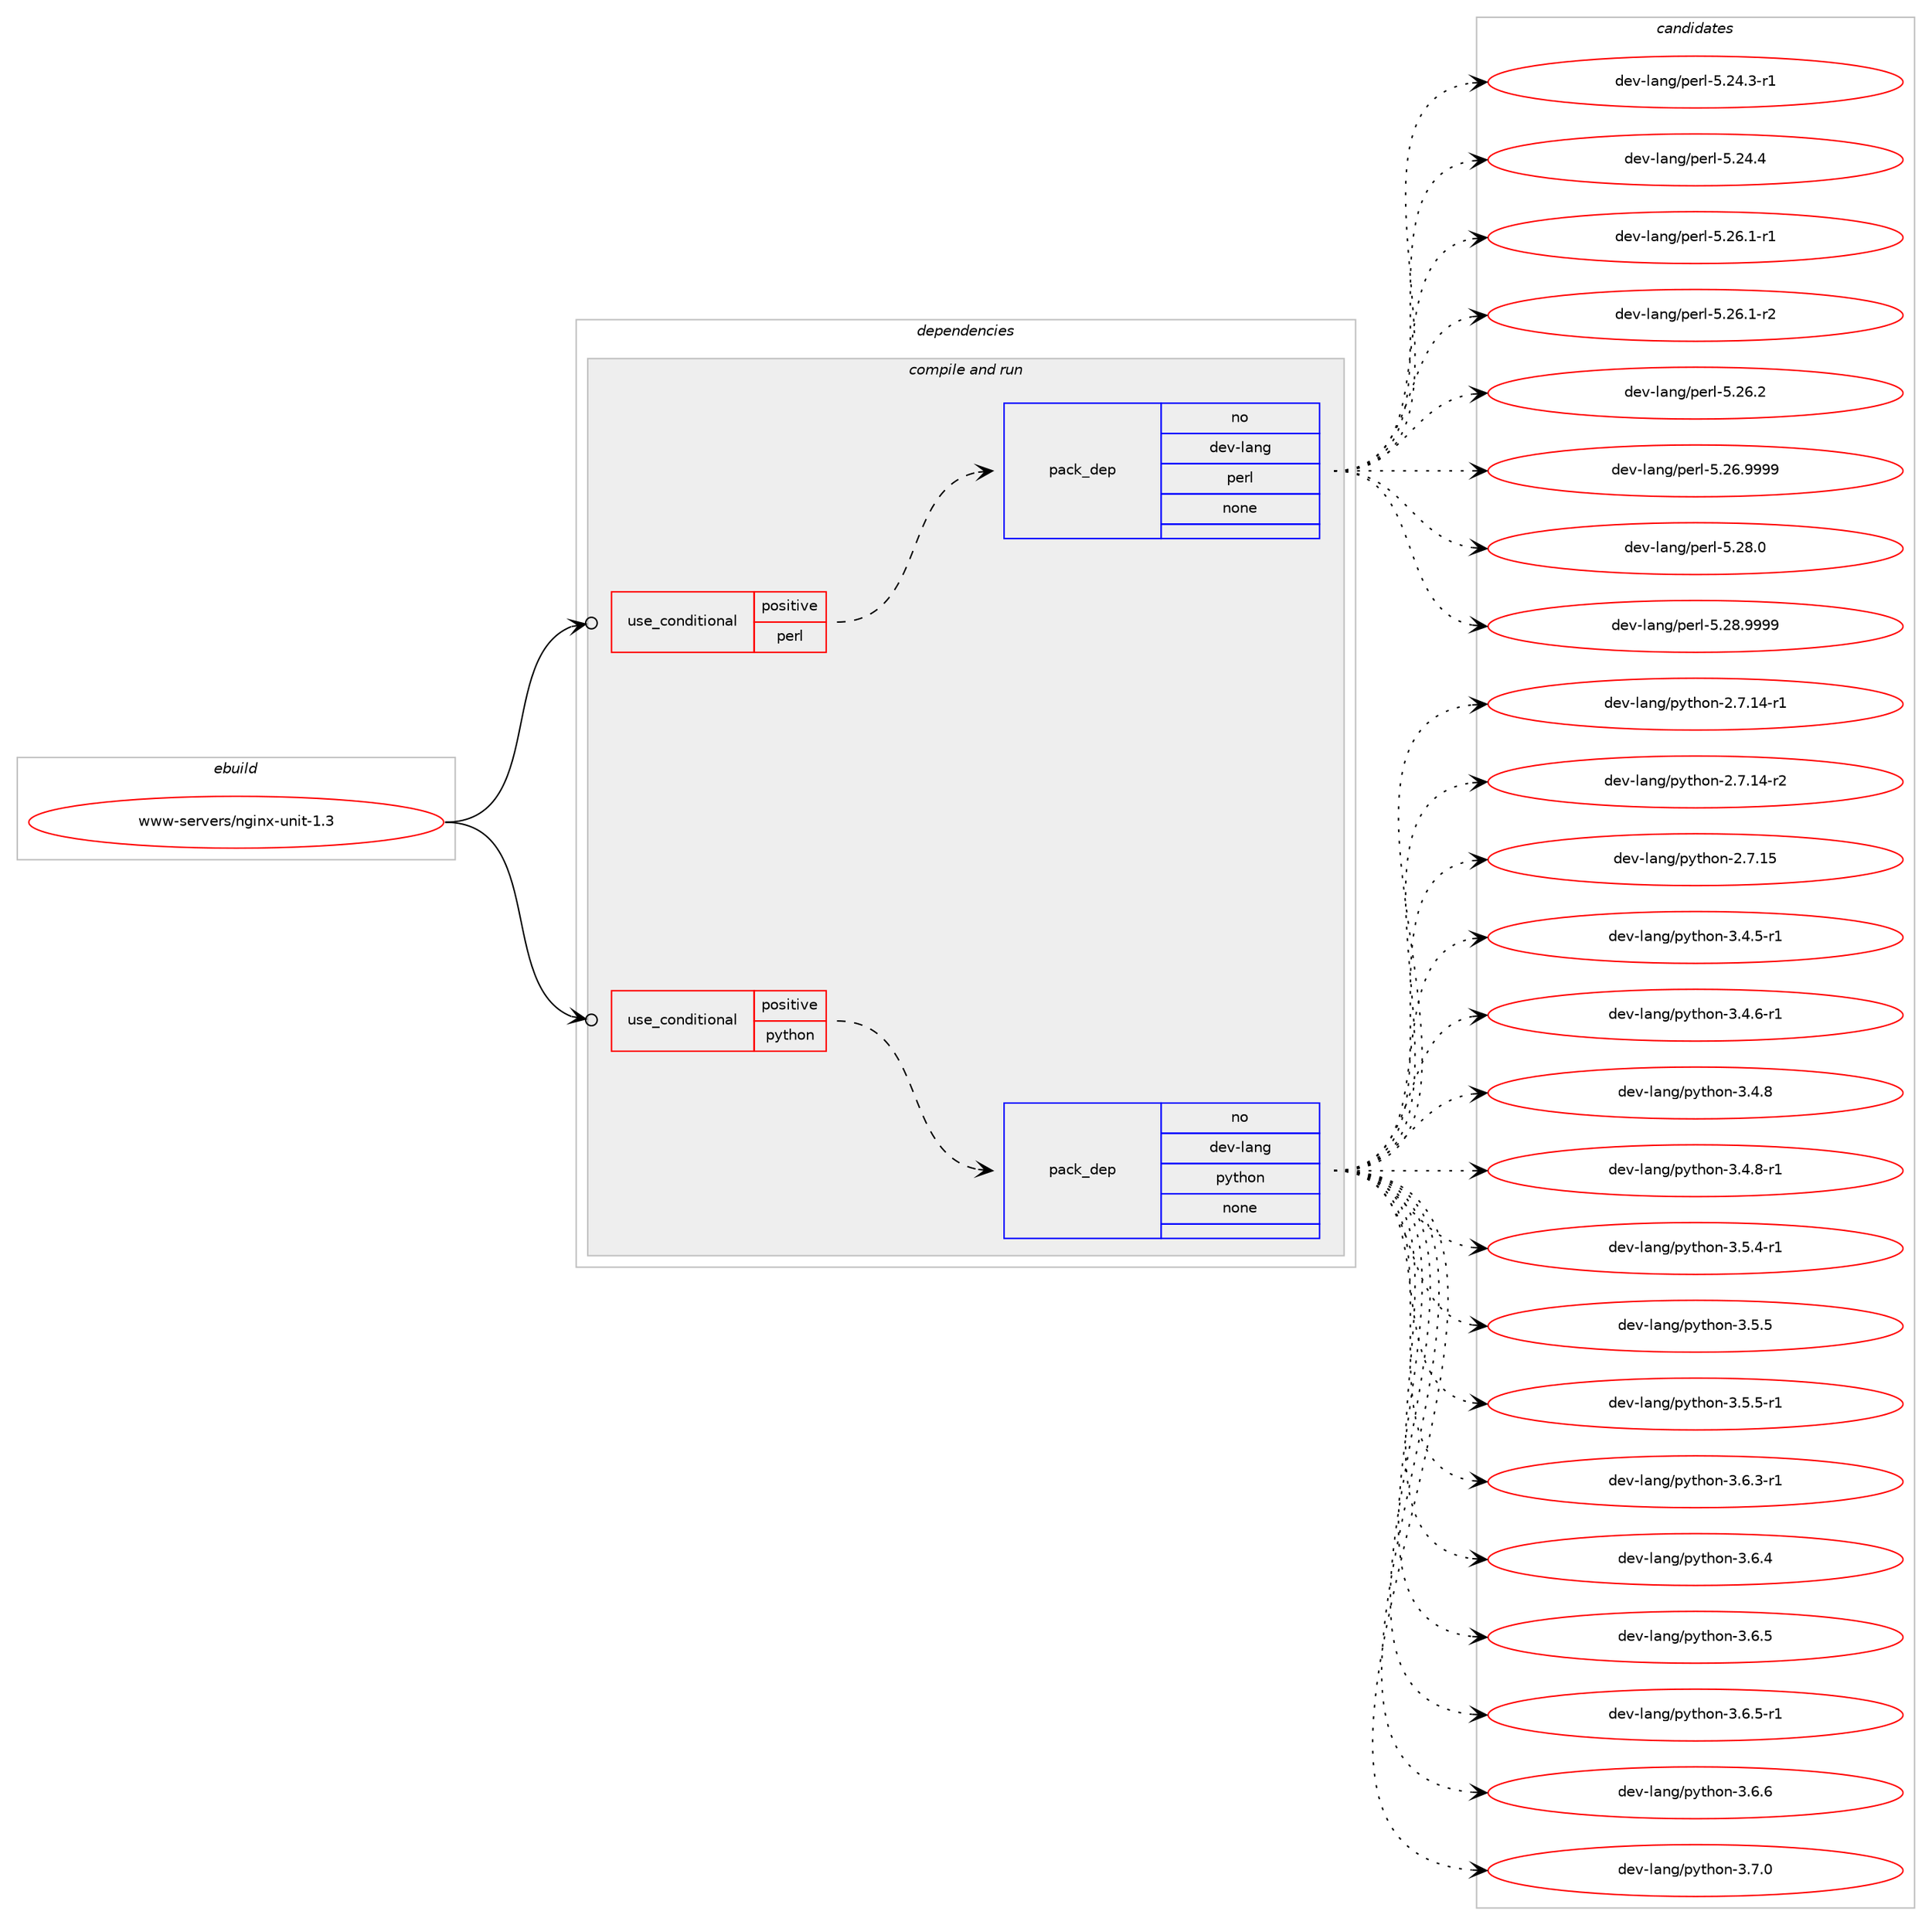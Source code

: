 digraph prolog {

# *************
# Graph options
# *************

newrank=true;
concentrate=true;
compound=true;
graph [rankdir=LR,fontname=Helvetica,fontsize=10,ranksep=1.5];#, ranksep=2.5, nodesep=0.2];
edge  [arrowhead=vee];
node  [fontname=Helvetica,fontsize=10];

# **********
# The ebuild
# **********

subgraph cluster_leftcol {
color=gray;
rank=same;
label=<<i>ebuild</i>>;
id [label="www-servers/nginx-unit-1.3", color=red, width=4, href="../www-servers/nginx-unit-1.3.svg"];
}

# ****************
# The dependencies
# ****************

subgraph cluster_midcol {
color=gray;
label=<<i>dependencies</i>>;
subgraph cluster_compile {
fillcolor="#eeeeee";
style=filled;
label=<<i>compile</i>>;
}
subgraph cluster_compileandrun {
fillcolor="#eeeeee";
style=filled;
label=<<i>compile and run</i>>;
subgraph cond2707 {
dependency12399 [label=<<TABLE BORDER="0" CELLBORDER="1" CELLSPACING="0" CELLPADDING="4"><TR><TD ROWSPAN="3" CELLPADDING="10">use_conditional</TD></TR><TR><TD>positive</TD></TR><TR><TD>perl</TD></TR></TABLE>>, shape=none, color=red];
subgraph pack9435 {
dependency12400 [label=<<TABLE BORDER="0" CELLBORDER="1" CELLSPACING="0" CELLPADDING="4" WIDTH="220"><TR><TD ROWSPAN="6" CELLPADDING="30">pack_dep</TD></TR><TR><TD WIDTH="110">no</TD></TR><TR><TD>dev-lang</TD></TR><TR><TD>perl</TD></TR><TR><TD>none</TD></TR><TR><TD></TD></TR></TABLE>>, shape=none, color=blue];
}
dependency12399:e -> dependency12400:w [weight=20,style="dashed",arrowhead="vee"];
}
id:e -> dependency12399:w [weight=20,style="solid",arrowhead="odotvee"];
subgraph cond2708 {
dependency12401 [label=<<TABLE BORDER="0" CELLBORDER="1" CELLSPACING="0" CELLPADDING="4"><TR><TD ROWSPAN="3" CELLPADDING="10">use_conditional</TD></TR><TR><TD>positive</TD></TR><TR><TD>python</TD></TR></TABLE>>, shape=none, color=red];
subgraph pack9436 {
dependency12402 [label=<<TABLE BORDER="0" CELLBORDER="1" CELLSPACING="0" CELLPADDING="4" WIDTH="220"><TR><TD ROWSPAN="6" CELLPADDING="30">pack_dep</TD></TR><TR><TD WIDTH="110">no</TD></TR><TR><TD>dev-lang</TD></TR><TR><TD>python</TD></TR><TR><TD>none</TD></TR><TR><TD></TD></TR></TABLE>>, shape=none, color=blue];
}
dependency12401:e -> dependency12402:w [weight=20,style="dashed",arrowhead="vee"];
}
id:e -> dependency12401:w [weight=20,style="solid",arrowhead="odotvee"];
}
subgraph cluster_run {
fillcolor="#eeeeee";
style=filled;
label=<<i>run</i>>;
}
}

# **************
# The candidates
# **************

subgraph cluster_choices {
rank=same;
color=gray;
label=<<i>candidates</i>>;

subgraph choice9435 {
color=black;
nodesep=1;
choice100101118451089711010347112101114108455346505246514511449 [label="dev-lang/perl-5.24.3-r1", color=red, width=4,href="../dev-lang/perl-5.24.3-r1.svg"];
choice10010111845108971101034711210111410845534650524652 [label="dev-lang/perl-5.24.4", color=red, width=4,href="../dev-lang/perl-5.24.4.svg"];
choice100101118451089711010347112101114108455346505446494511449 [label="dev-lang/perl-5.26.1-r1", color=red, width=4,href="../dev-lang/perl-5.26.1-r1.svg"];
choice100101118451089711010347112101114108455346505446494511450 [label="dev-lang/perl-5.26.1-r2", color=red, width=4,href="../dev-lang/perl-5.26.1-r2.svg"];
choice10010111845108971101034711210111410845534650544650 [label="dev-lang/perl-5.26.2", color=red, width=4,href="../dev-lang/perl-5.26.2.svg"];
choice10010111845108971101034711210111410845534650544657575757 [label="dev-lang/perl-5.26.9999", color=red, width=4,href="../dev-lang/perl-5.26.9999.svg"];
choice10010111845108971101034711210111410845534650564648 [label="dev-lang/perl-5.28.0", color=red, width=4,href="../dev-lang/perl-5.28.0.svg"];
choice10010111845108971101034711210111410845534650564657575757 [label="dev-lang/perl-5.28.9999", color=red, width=4,href="../dev-lang/perl-5.28.9999.svg"];
dependency12400:e -> choice100101118451089711010347112101114108455346505246514511449:w [style=dotted,weight="100"];
dependency12400:e -> choice10010111845108971101034711210111410845534650524652:w [style=dotted,weight="100"];
dependency12400:e -> choice100101118451089711010347112101114108455346505446494511449:w [style=dotted,weight="100"];
dependency12400:e -> choice100101118451089711010347112101114108455346505446494511450:w [style=dotted,weight="100"];
dependency12400:e -> choice10010111845108971101034711210111410845534650544650:w [style=dotted,weight="100"];
dependency12400:e -> choice10010111845108971101034711210111410845534650544657575757:w [style=dotted,weight="100"];
dependency12400:e -> choice10010111845108971101034711210111410845534650564648:w [style=dotted,weight="100"];
dependency12400:e -> choice10010111845108971101034711210111410845534650564657575757:w [style=dotted,weight="100"];
}
subgraph choice9436 {
color=black;
nodesep=1;
choice100101118451089711010347112121116104111110455046554649524511449 [label="dev-lang/python-2.7.14-r1", color=red, width=4,href="../dev-lang/python-2.7.14-r1.svg"];
choice100101118451089711010347112121116104111110455046554649524511450 [label="dev-lang/python-2.7.14-r2", color=red, width=4,href="../dev-lang/python-2.7.14-r2.svg"];
choice10010111845108971101034711212111610411111045504655464953 [label="dev-lang/python-2.7.15", color=red, width=4,href="../dev-lang/python-2.7.15.svg"];
choice1001011184510897110103471121211161041111104551465246534511449 [label="dev-lang/python-3.4.5-r1", color=red, width=4,href="../dev-lang/python-3.4.5-r1.svg"];
choice1001011184510897110103471121211161041111104551465246544511449 [label="dev-lang/python-3.4.6-r1", color=red, width=4,href="../dev-lang/python-3.4.6-r1.svg"];
choice100101118451089711010347112121116104111110455146524656 [label="dev-lang/python-3.4.8", color=red, width=4,href="../dev-lang/python-3.4.8.svg"];
choice1001011184510897110103471121211161041111104551465246564511449 [label="dev-lang/python-3.4.8-r1", color=red, width=4,href="../dev-lang/python-3.4.8-r1.svg"];
choice1001011184510897110103471121211161041111104551465346524511449 [label="dev-lang/python-3.5.4-r1", color=red, width=4,href="../dev-lang/python-3.5.4-r1.svg"];
choice100101118451089711010347112121116104111110455146534653 [label="dev-lang/python-3.5.5", color=red, width=4,href="../dev-lang/python-3.5.5.svg"];
choice1001011184510897110103471121211161041111104551465346534511449 [label="dev-lang/python-3.5.5-r1", color=red, width=4,href="../dev-lang/python-3.5.5-r1.svg"];
choice1001011184510897110103471121211161041111104551465446514511449 [label="dev-lang/python-3.6.3-r1", color=red, width=4,href="../dev-lang/python-3.6.3-r1.svg"];
choice100101118451089711010347112121116104111110455146544652 [label="dev-lang/python-3.6.4", color=red, width=4,href="../dev-lang/python-3.6.4.svg"];
choice100101118451089711010347112121116104111110455146544653 [label="dev-lang/python-3.6.5", color=red, width=4,href="../dev-lang/python-3.6.5.svg"];
choice1001011184510897110103471121211161041111104551465446534511449 [label="dev-lang/python-3.6.5-r1", color=red, width=4,href="../dev-lang/python-3.6.5-r1.svg"];
choice100101118451089711010347112121116104111110455146544654 [label="dev-lang/python-3.6.6", color=red, width=4,href="../dev-lang/python-3.6.6.svg"];
choice100101118451089711010347112121116104111110455146554648 [label="dev-lang/python-3.7.0", color=red, width=4,href="../dev-lang/python-3.7.0.svg"];
dependency12402:e -> choice100101118451089711010347112121116104111110455046554649524511449:w [style=dotted,weight="100"];
dependency12402:e -> choice100101118451089711010347112121116104111110455046554649524511450:w [style=dotted,weight="100"];
dependency12402:e -> choice10010111845108971101034711212111610411111045504655464953:w [style=dotted,weight="100"];
dependency12402:e -> choice1001011184510897110103471121211161041111104551465246534511449:w [style=dotted,weight="100"];
dependency12402:e -> choice1001011184510897110103471121211161041111104551465246544511449:w [style=dotted,weight="100"];
dependency12402:e -> choice100101118451089711010347112121116104111110455146524656:w [style=dotted,weight="100"];
dependency12402:e -> choice1001011184510897110103471121211161041111104551465246564511449:w [style=dotted,weight="100"];
dependency12402:e -> choice1001011184510897110103471121211161041111104551465346524511449:w [style=dotted,weight="100"];
dependency12402:e -> choice100101118451089711010347112121116104111110455146534653:w [style=dotted,weight="100"];
dependency12402:e -> choice1001011184510897110103471121211161041111104551465346534511449:w [style=dotted,weight="100"];
dependency12402:e -> choice1001011184510897110103471121211161041111104551465446514511449:w [style=dotted,weight="100"];
dependency12402:e -> choice100101118451089711010347112121116104111110455146544652:w [style=dotted,weight="100"];
dependency12402:e -> choice100101118451089711010347112121116104111110455146544653:w [style=dotted,weight="100"];
dependency12402:e -> choice1001011184510897110103471121211161041111104551465446534511449:w [style=dotted,weight="100"];
dependency12402:e -> choice100101118451089711010347112121116104111110455146544654:w [style=dotted,weight="100"];
dependency12402:e -> choice100101118451089711010347112121116104111110455146554648:w [style=dotted,weight="100"];
}
}

}
